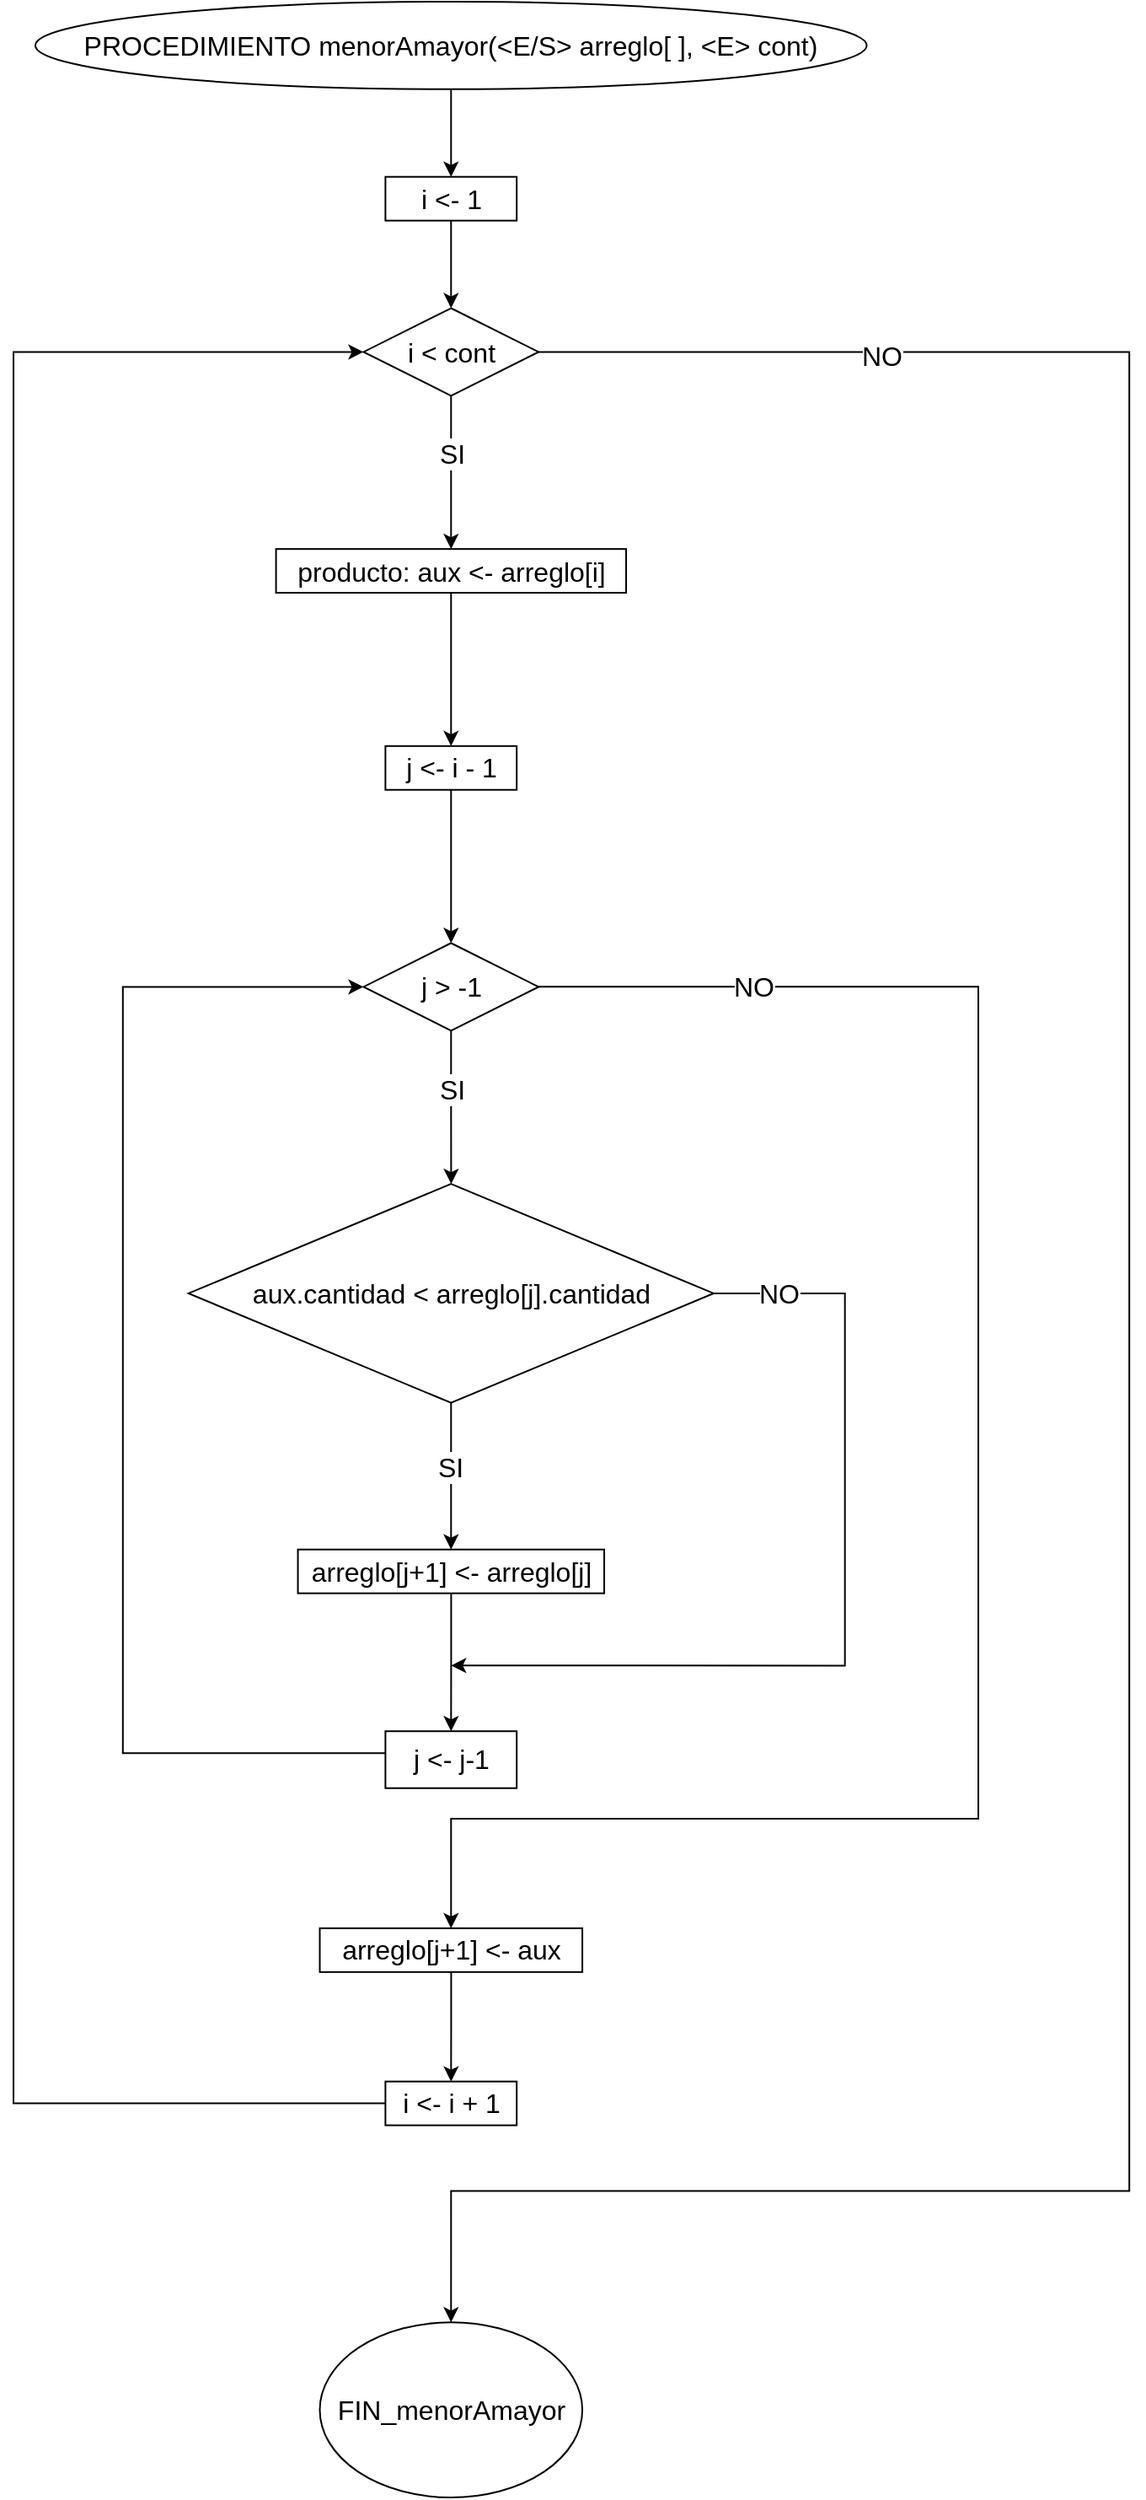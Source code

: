 <mxfile version="22.1.2" type="device">
  <diagram name="Page-1" id="jfttYMbJhaJi2M_zMksX">
    <mxGraphModel dx="2868" dy="1676" grid="1" gridSize="10" guides="1" tooltips="1" connect="1" arrows="1" fold="1" page="1" pageScale="1" pageWidth="850" pageHeight="1100" math="0" shadow="0">
      <root>
        <mxCell id="0" />
        <mxCell id="1" parent="0" />
        <mxCell id="SY2ww8JOhHS350wXsb8e-1" value="" style="group;fontSize=16;" vertex="1" connectable="0" parent="1">
          <mxGeometry x="94" y="60" width="662.1" height="1480" as="geometry" />
        </mxCell>
        <mxCell id="fSfU4qu1-yrNqDuPuGLy-2" value="PROCEDIMIENTO menorAmayor(&amp;lt;E/S&amp;gt; arreglo[ ], &amp;lt;E&amp;gt; cont)" style="ellipse;whiteSpace=wrap;html=1;fontSize=16;" parent="SY2ww8JOhHS350wXsb8e-1" vertex="1">
          <mxGeometry x="12.982" width="493.329" height="51.93" as="geometry" />
        </mxCell>
        <mxCell id="fSfU4qu1-yrNqDuPuGLy-4" value="i &amp;lt;- 1" style="whiteSpace=wrap;html=1;fontSize=16;" parent="SY2ww8JOhHS350wXsb8e-1" vertex="1">
          <mxGeometry x="220.7" y="103.86" width="77.894" height="25.965" as="geometry" />
        </mxCell>
        <mxCell id="fSfU4qu1-yrNqDuPuGLy-1" value="" style="edgeStyle=orthogonalEdgeStyle;rounded=0;orthogonalLoop=1;jettySize=auto;html=1;fontSize=16;" parent="SY2ww8JOhHS350wXsb8e-1" source="fSfU4qu1-yrNqDuPuGLy-2" target="fSfU4qu1-yrNqDuPuGLy-4" edge="1">
          <mxGeometry relative="1" as="geometry" />
        </mxCell>
        <mxCell id="fSfU4qu1-yrNqDuPuGLy-9" value="i &amp;lt; cont" style="rhombus;whiteSpace=wrap;html=1;fontSize=16;" parent="SY2ww8JOhHS350wXsb8e-1" vertex="1">
          <mxGeometry x="207.718" y="181.754" width="103.859" height="51.93" as="geometry" />
        </mxCell>
        <mxCell id="fSfU4qu1-yrNqDuPuGLy-3" value="" style="edgeStyle=orthogonalEdgeStyle;rounded=0;orthogonalLoop=1;jettySize=auto;html=1;fontSize=16;" parent="SY2ww8JOhHS350wXsb8e-1" source="fSfU4qu1-yrNqDuPuGLy-4" target="fSfU4qu1-yrNqDuPuGLy-9" edge="1">
          <mxGeometry relative="1" as="geometry" />
        </mxCell>
        <mxCell id="fSfU4qu1-yrNqDuPuGLy-11" value="producto: aux &amp;lt;- arreglo[i]" style="whiteSpace=wrap;html=1;fontSize=16;" parent="SY2ww8JOhHS350wXsb8e-1" vertex="1">
          <mxGeometry x="155.788" y="324.561" width="207.718" height="25.965" as="geometry" />
        </mxCell>
        <mxCell id="fSfU4qu1-yrNqDuPuGLy-5" value="" style="edgeStyle=orthogonalEdgeStyle;rounded=0;orthogonalLoop=1;jettySize=auto;html=1;fontSize=16;" parent="SY2ww8JOhHS350wXsb8e-1" source="fSfU4qu1-yrNqDuPuGLy-9" target="fSfU4qu1-yrNqDuPuGLy-11" edge="1">
          <mxGeometry relative="1" as="geometry" />
        </mxCell>
        <mxCell id="fSfU4qu1-yrNqDuPuGLy-6" value="SI" style="edgeLabel;html=1;align=center;verticalAlign=middle;resizable=0;points=[];fontSize=16;" parent="fSfU4qu1-yrNqDuPuGLy-5" vertex="1" connectable="0">
          <mxGeometry x="-0.257" y="1" relative="1" as="geometry">
            <mxPoint x="-1" as="offset" />
          </mxGeometry>
        </mxCell>
        <mxCell id="fSfU4qu1-yrNqDuPuGLy-13" value="j &amp;lt;- i - 1" style="whiteSpace=wrap;html=1;fontSize=16;" parent="SY2ww8JOhHS350wXsb8e-1" vertex="1">
          <mxGeometry x="220.7" y="441.404" width="77.894" height="25.965" as="geometry" />
        </mxCell>
        <mxCell id="fSfU4qu1-yrNqDuPuGLy-10" value="" style="edgeStyle=orthogonalEdgeStyle;rounded=0;orthogonalLoop=1;jettySize=auto;html=1;fontSize=16;" parent="SY2ww8JOhHS350wXsb8e-1" source="fSfU4qu1-yrNqDuPuGLy-11" target="fSfU4qu1-yrNqDuPuGLy-13" edge="1">
          <mxGeometry relative="1" as="geometry" />
        </mxCell>
        <mxCell id="fSfU4qu1-yrNqDuPuGLy-18" value="j &amp;gt; -1" style="rhombus;whiteSpace=wrap;html=1;fontSize=16;" parent="SY2ww8JOhHS350wXsb8e-1" vertex="1">
          <mxGeometry x="207.718" y="558.246" width="103.859" height="51.93" as="geometry" />
        </mxCell>
        <mxCell id="fSfU4qu1-yrNqDuPuGLy-12" value="" style="edgeStyle=orthogonalEdgeStyle;rounded=0;orthogonalLoop=1;jettySize=auto;html=1;fontSize=16;" parent="SY2ww8JOhHS350wXsb8e-1" source="fSfU4qu1-yrNqDuPuGLy-13" target="fSfU4qu1-yrNqDuPuGLy-18" edge="1">
          <mxGeometry relative="1" as="geometry" />
        </mxCell>
        <mxCell id="fSfU4qu1-yrNqDuPuGLy-21" style="edgeStyle=orthogonalEdgeStyle;rounded=0;orthogonalLoop=1;jettySize=auto;html=1;exitX=1;exitY=0.5;exitDx=0;exitDy=0;fontSize=16;" parent="SY2ww8JOhHS350wXsb8e-1" source="fSfU4qu1-yrNqDuPuGLy-23" edge="1">
          <mxGeometry relative="1" as="geometry">
            <mxPoint x="259.647" y="986.667" as="targetPoint" />
            <Array as="points">
              <mxPoint x="493.329" y="765.965" />
              <mxPoint x="493.329" y="986.667" />
            </Array>
          </mxGeometry>
        </mxCell>
        <mxCell id="fSfU4qu1-yrNqDuPuGLy-22" value="NO" style="edgeLabel;html=1;align=center;verticalAlign=middle;resizable=0;points=[];fontSize=16;" parent="fSfU4qu1-yrNqDuPuGLy-21" vertex="1" connectable="0">
          <mxGeometry x="-0.856" relative="1" as="geometry">
            <mxPoint as="offset" />
          </mxGeometry>
        </mxCell>
        <mxCell id="fSfU4qu1-yrNqDuPuGLy-23" value="aux.cantidad &amp;lt; arreglo[j].cantidad" style="rhombus;whiteSpace=wrap;html=1;fontSize=16;" parent="SY2ww8JOhHS350wXsb8e-1" vertex="1">
          <mxGeometry x="103.859" y="701.053" width="311.576" height="129.825" as="geometry" />
        </mxCell>
        <mxCell id="fSfU4qu1-yrNqDuPuGLy-14" value="" style="edgeStyle=orthogonalEdgeStyle;rounded=0;orthogonalLoop=1;jettySize=auto;html=1;fontSize=16;" parent="SY2ww8JOhHS350wXsb8e-1" source="fSfU4qu1-yrNqDuPuGLy-18" target="fSfU4qu1-yrNqDuPuGLy-23" edge="1">
          <mxGeometry relative="1" as="geometry" />
        </mxCell>
        <mxCell id="fSfU4qu1-yrNqDuPuGLy-15" value="SI" style="edgeLabel;html=1;align=center;verticalAlign=middle;resizable=0;points=[];fontSize=16;" parent="fSfU4qu1-yrNqDuPuGLy-14" vertex="1" connectable="0">
          <mxGeometry x="-0.234" y="1" relative="1" as="geometry">
            <mxPoint x="-1" as="offset" />
          </mxGeometry>
        </mxCell>
        <mxCell id="fSfU4qu1-yrNqDuPuGLy-25" value="arreglo[j+1] &amp;lt;- arreglo[j]" style="whiteSpace=wrap;html=1;fontSize=16;" parent="SY2ww8JOhHS350wXsb8e-1" vertex="1">
          <mxGeometry x="168.771" y="917.86" width="181.753" height="25.965" as="geometry" />
        </mxCell>
        <mxCell id="fSfU4qu1-yrNqDuPuGLy-19" value="" style="edgeStyle=orthogonalEdgeStyle;rounded=0;orthogonalLoop=1;jettySize=auto;html=1;fontSize=16;" parent="SY2ww8JOhHS350wXsb8e-1" source="fSfU4qu1-yrNqDuPuGLy-23" target="fSfU4qu1-yrNqDuPuGLy-25" edge="1">
          <mxGeometry relative="1" as="geometry" />
        </mxCell>
        <mxCell id="fSfU4qu1-yrNqDuPuGLy-20" value="SI" style="edgeLabel;html=1;align=center;verticalAlign=middle;resizable=0;points=[];fontSize=16;" parent="fSfU4qu1-yrNqDuPuGLy-19" vertex="1" connectable="0">
          <mxGeometry x="-0.127" y="-1" relative="1" as="geometry">
            <mxPoint as="offset" />
          </mxGeometry>
        </mxCell>
        <mxCell id="fSfU4qu1-yrNqDuPuGLy-26" style="edgeStyle=orthogonalEdgeStyle;rounded=0;orthogonalLoop=1;jettySize=auto;html=1;entryX=0;entryY=0.5;entryDx=0;entryDy=0;fontSize=16;" parent="SY2ww8JOhHS350wXsb8e-1" source="fSfU4qu1-yrNqDuPuGLy-27" target="fSfU4qu1-yrNqDuPuGLy-18" edge="1">
          <mxGeometry relative="1" as="geometry">
            <Array as="points">
              <mxPoint x="64.912" y="1038.596" />
              <mxPoint x="64.912" y="584.211" />
            </Array>
          </mxGeometry>
        </mxCell>
        <mxCell id="fSfU4qu1-yrNqDuPuGLy-27" value="j &amp;lt;- j-1" style="whiteSpace=wrap;html=1;fontSize=16;" parent="SY2ww8JOhHS350wXsb8e-1" vertex="1">
          <mxGeometry x="220.7" y="1025.614" width="77.894" height="33.754" as="geometry" />
        </mxCell>
        <mxCell id="fSfU4qu1-yrNqDuPuGLy-24" value="" style="edgeStyle=orthogonalEdgeStyle;rounded=0;orthogonalLoop=1;jettySize=auto;html=1;fontSize=16;" parent="SY2ww8JOhHS350wXsb8e-1" source="fSfU4qu1-yrNqDuPuGLy-25" target="fSfU4qu1-yrNqDuPuGLy-27" edge="1">
          <mxGeometry relative="1" as="geometry" />
        </mxCell>
        <mxCell id="fSfU4qu1-yrNqDuPuGLy-29" value="arreglo[j+1] &amp;lt;- aux" style="rounded=0;whiteSpace=wrap;html=1;fontSize=16;" parent="SY2ww8JOhHS350wXsb8e-1" vertex="1">
          <mxGeometry x="181.753" y="1142.456" width="155.788" height="25.965" as="geometry" />
        </mxCell>
        <mxCell id="fSfU4qu1-yrNqDuPuGLy-16" style="edgeStyle=orthogonalEdgeStyle;rounded=0;orthogonalLoop=1;jettySize=auto;html=1;fontSize=16;" parent="SY2ww8JOhHS350wXsb8e-1" source="fSfU4qu1-yrNqDuPuGLy-18" target="fSfU4qu1-yrNqDuPuGLy-29" edge="1">
          <mxGeometry relative="1" as="geometry">
            <mxPoint x="259.647" y="1155.439" as="targetPoint" />
            <Array as="points">
              <mxPoint x="572.522" y="584.211" />
              <mxPoint x="572.522" y="1077.544" />
              <mxPoint x="259.647" y="1077.544" />
            </Array>
          </mxGeometry>
        </mxCell>
        <mxCell id="fSfU4qu1-yrNqDuPuGLy-17" value="NO" style="edgeLabel;html=1;align=center;verticalAlign=middle;resizable=0;points=[];fontSize=16;" parent="fSfU4qu1-yrNqDuPuGLy-16" vertex="1" connectable="0">
          <mxGeometry x="-0.775" relative="1" as="geometry">
            <mxPoint as="offset" />
          </mxGeometry>
        </mxCell>
        <mxCell id="fSfU4qu1-yrNqDuPuGLy-30" style="edgeStyle=orthogonalEdgeStyle;rounded=0;orthogonalLoop=1;jettySize=auto;html=1;entryX=0;entryY=0.5;entryDx=0;entryDy=0;fontSize=16;" parent="SY2ww8JOhHS350wXsb8e-1" source="fSfU4qu1-yrNqDuPuGLy-31" target="fSfU4qu1-yrNqDuPuGLy-9" edge="1">
          <mxGeometry relative="1" as="geometry">
            <Array as="points">
              <mxPoint y="1246.316" />
              <mxPoint y="207.719" />
            </Array>
          </mxGeometry>
        </mxCell>
        <mxCell id="fSfU4qu1-yrNqDuPuGLy-31" value="i &amp;lt;- i + 1" style="whiteSpace=wrap;html=1;rounded=0;fontSize=16;" parent="SY2ww8JOhHS350wXsb8e-1" vertex="1">
          <mxGeometry x="220.7" y="1233.333" width="77.894" height="25.965" as="geometry" />
        </mxCell>
        <mxCell id="fSfU4qu1-yrNqDuPuGLy-28" value="" style="edgeStyle=orthogonalEdgeStyle;rounded=0;orthogonalLoop=1;jettySize=auto;html=1;fontSize=16;" parent="SY2ww8JOhHS350wXsb8e-1" source="fSfU4qu1-yrNqDuPuGLy-29" target="fSfU4qu1-yrNqDuPuGLy-31" edge="1">
          <mxGeometry relative="1" as="geometry" />
        </mxCell>
        <mxCell id="fSfU4qu1-yrNqDuPuGLy-32" value="FIN_menorAmayor" style="ellipse;whiteSpace=wrap;html=1;fontSize=16;" parent="SY2ww8JOhHS350wXsb8e-1" vertex="1">
          <mxGeometry x="181.753" y="1376.14" width="155.788" height="103.86" as="geometry" />
        </mxCell>
        <mxCell id="fSfU4qu1-yrNqDuPuGLy-7" style="edgeStyle=orthogonalEdgeStyle;rounded=0;orthogonalLoop=1;jettySize=auto;html=1;fontSize=16;" parent="SY2ww8JOhHS350wXsb8e-1" source="fSfU4qu1-yrNqDuPuGLy-9" target="fSfU4qu1-yrNqDuPuGLy-32" edge="1">
          <mxGeometry relative="1" as="geometry">
            <mxPoint x="493.329" y="1428.07" as="targetPoint" />
            <Array as="points">
              <mxPoint x="662.1" y="207.719" />
              <mxPoint x="662.1" y="1298.246" />
              <mxPoint x="259.647" y="1298.246" />
            </Array>
          </mxGeometry>
        </mxCell>
        <mxCell id="fSfU4qu1-yrNqDuPuGLy-8" value="NO" style="edgeLabel;html=1;align=center;verticalAlign=middle;resizable=0;points=[];fontSize=16;" parent="fSfU4qu1-yrNqDuPuGLy-7" vertex="1" connectable="0">
          <mxGeometry x="-0.788" y="-2" relative="1" as="geometry">
            <mxPoint as="offset" />
          </mxGeometry>
        </mxCell>
      </root>
    </mxGraphModel>
  </diagram>
</mxfile>
